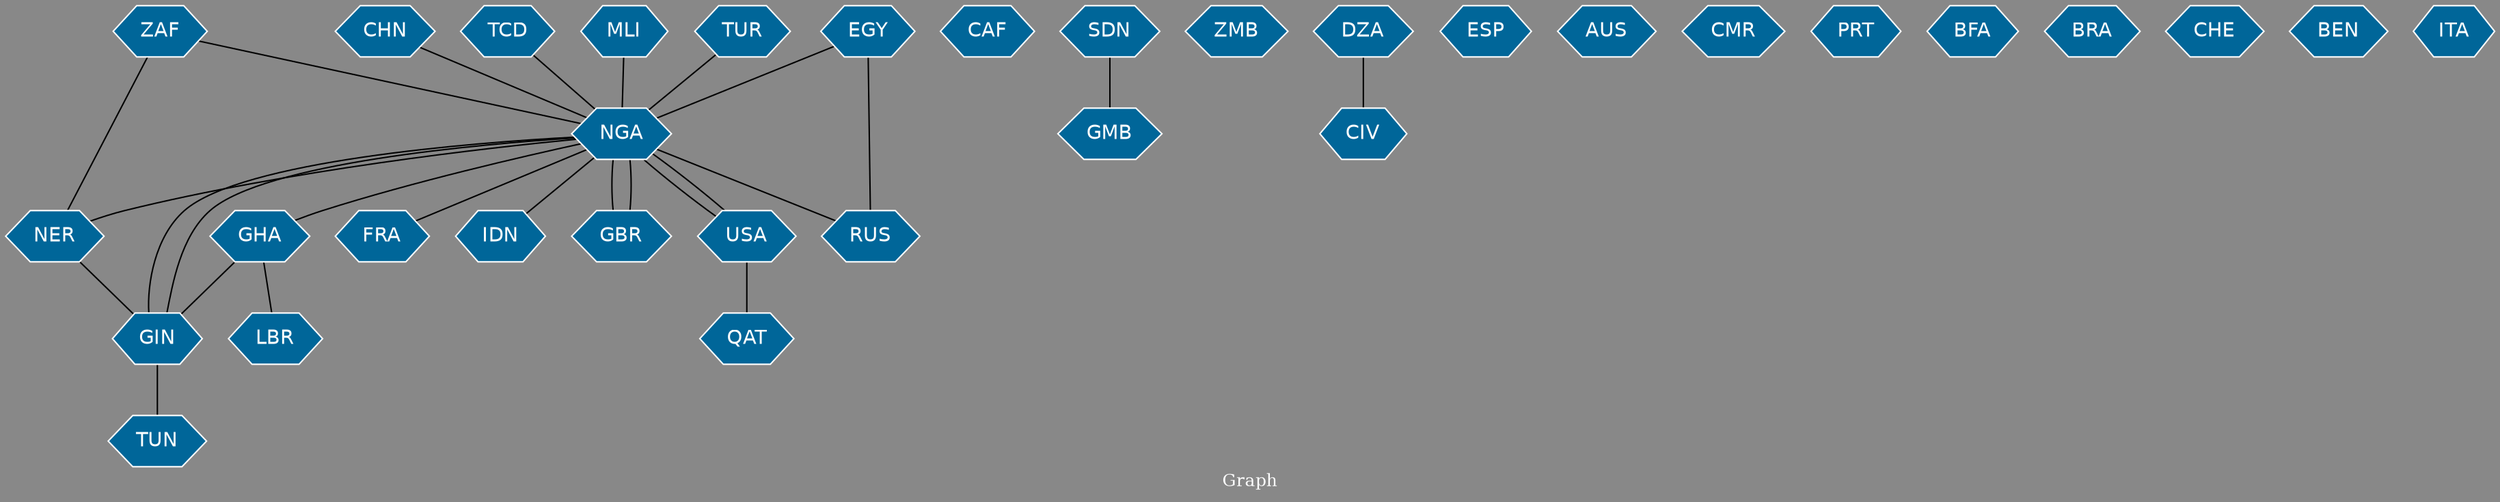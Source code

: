 // Countries together in item graph
graph {
	graph [bgcolor="#888888" fontcolor=white fontsize=12 label="Graph" outputorder=edgesfirst overlap=prism]
	node [color=white fillcolor="#006699" fontcolor=white fontname=Helvetica shape=hexagon style=filled]
	edge [arrowhead=open color=black fontcolor=white fontname=Courier fontsize=12]
		NGA [label=NGA]
		GBR [label=GBR]
		EGY [label=EGY]
		USA [label=USA]
		CAF [label=CAF]
		NER [label=NER]
		SDN [label=SDN]
		GMB [label=GMB]
		ZMB [label=ZMB]
		GHA [label=GHA]
		LBR [label=LBR]
		ZAF [label=ZAF]
		FRA [label=FRA]
		CIV [label=CIV]
		CHN [label=CHN]
		RUS [label=RUS]
		ESP [label=ESP]
		IDN [label=IDN]
		GIN [label=GIN]
		DZA [label=DZA]
		AUS [label=AUS]
		TUN [label=TUN]
		TCD [label=TCD]
		QAT [label=QAT]
		CMR [label=CMR]
		PRT [label=PRT]
		BFA [label=BFA]
		MLI [label=MLI]
		BRA [label=BRA]
		CHE [label=CHE]
		BEN [label=BEN]
		TUR [label=TUR]
		ITA [label=ITA]
			NGA -- USA [weight=2]
			GHA -- LBR [weight=1]
			TCD -- NGA [weight=1]
			EGY -- RUS [weight=1]
			EGY -- NGA [weight=1]
			GIN -- TUN [weight=1]
			GHA -- GIN [weight=1]
			DZA -- CIV [weight=1]
			NGA -- FRA [weight=1]
			TUR -- NGA [weight=1]
			GIN -- NGA [weight=1]
			NGA -- RUS [weight=1]
			NGA -- GHA [weight=1]
			GBR -- NGA [weight=1]
			NGA -- NER [weight=1]
			USA -- NGA [weight=4]
			CHN -- NGA [weight=1]
			NGA -- IDN [weight=1]
			MLI -- NGA [weight=1]
			NER -- GIN [weight=1]
			USA -- QAT [weight=1]
			SDN -- GMB [weight=1]
			NGA -- GIN [weight=1]
			NGA -- GBR [weight=2]
			ZAF -- NER [weight=1]
			ZAF -- NGA [weight=1]
}